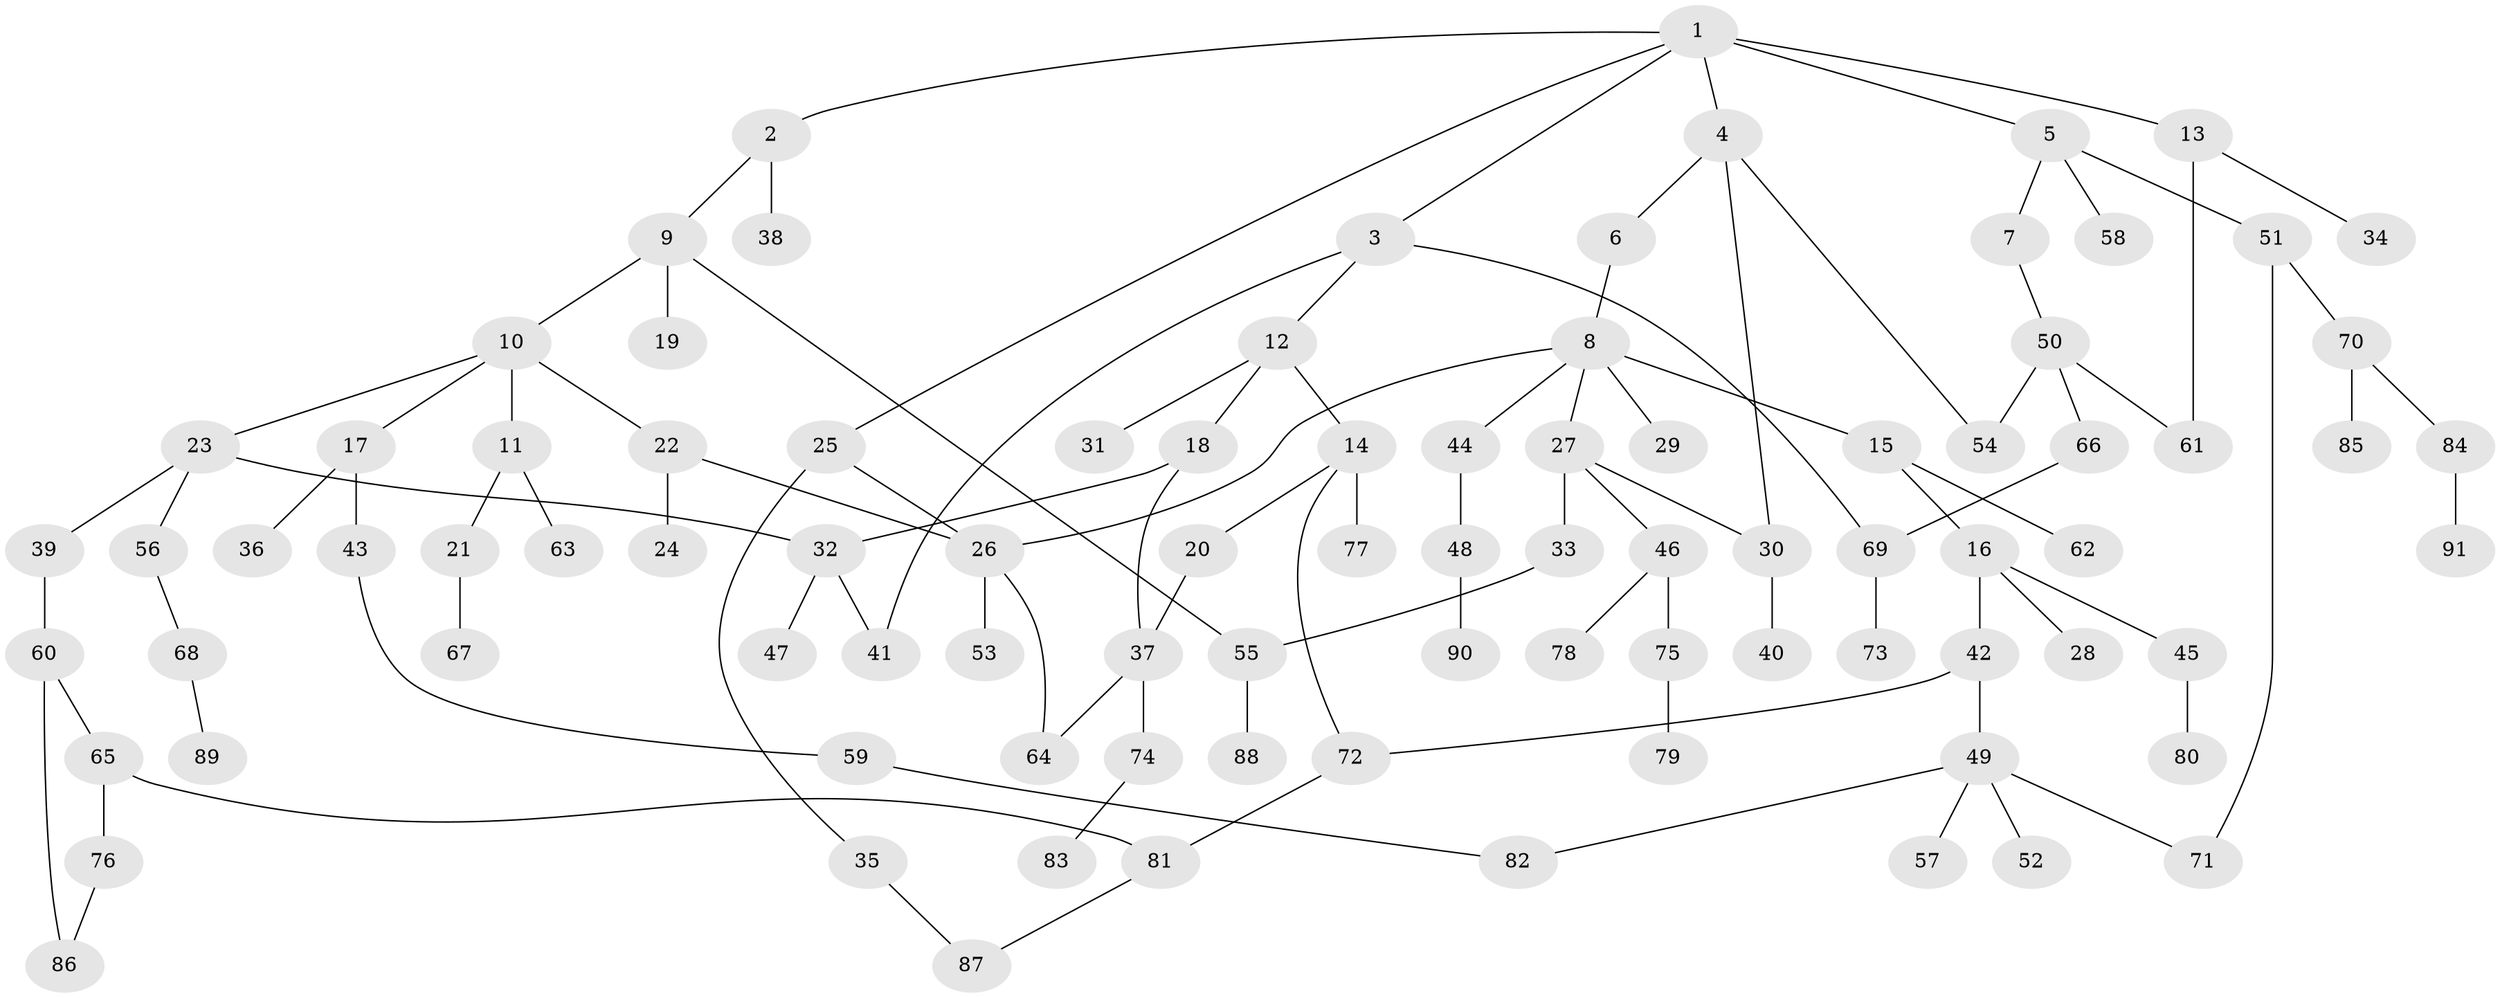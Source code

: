 // Generated by graph-tools (version 1.1) at 2025/49/03/09/25 03:49:25]
// undirected, 91 vertices, 107 edges
graph export_dot {
graph [start="1"]
  node [color=gray90,style=filled];
  1;
  2;
  3;
  4;
  5;
  6;
  7;
  8;
  9;
  10;
  11;
  12;
  13;
  14;
  15;
  16;
  17;
  18;
  19;
  20;
  21;
  22;
  23;
  24;
  25;
  26;
  27;
  28;
  29;
  30;
  31;
  32;
  33;
  34;
  35;
  36;
  37;
  38;
  39;
  40;
  41;
  42;
  43;
  44;
  45;
  46;
  47;
  48;
  49;
  50;
  51;
  52;
  53;
  54;
  55;
  56;
  57;
  58;
  59;
  60;
  61;
  62;
  63;
  64;
  65;
  66;
  67;
  68;
  69;
  70;
  71;
  72;
  73;
  74;
  75;
  76;
  77;
  78;
  79;
  80;
  81;
  82;
  83;
  84;
  85;
  86;
  87;
  88;
  89;
  90;
  91;
  1 -- 2;
  1 -- 3;
  1 -- 4;
  1 -- 5;
  1 -- 13;
  1 -- 25;
  2 -- 9;
  2 -- 38;
  3 -- 12;
  3 -- 69;
  3 -- 41;
  4 -- 6;
  4 -- 54;
  4 -- 30;
  5 -- 7;
  5 -- 51;
  5 -- 58;
  6 -- 8;
  7 -- 50;
  8 -- 15;
  8 -- 26;
  8 -- 27;
  8 -- 29;
  8 -- 44;
  9 -- 10;
  9 -- 19;
  9 -- 55;
  10 -- 11;
  10 -- 17;
  10 -- 22;
  10 -- 23;
  11 -- 21;
  11 -- 63;
  12 -- 14;
  12 -- 18;
  12 -- 31;
  13 -- 34;
  13 -- 61;
  14 -- 20;
  14 -- 77;
  14 -- 72;
  15 -- 16;
  15 -- 62;
  16 -- 28;
  16 -- 42;
  16 -- 45;
  17 -- 36;
  17 -- 43;
  18 -- 32;
  18 -- 37;
  20 -- 37;
  21 -- 67;
  22 -- 24;
  22 -- 26;
  23 -- 32;
  23 -- 39;
  23 -- 56;
  25 -- 35;
  25 -- 26;
  26 -- 53;
  26 -- 64;
  27 -- 30;
  27 -- 33;
  27 -- 46;
  30 -- 40;
  32 -- 41;
  32 -- 47;
  33 -- 55;
  35 -- 87;
  37 -- 64;
  37 -- 74;
  39 -- 60;
  42 -- 49;
  42 -- 72;
  43 -- 59;
  44 -- 48;
  45 -- 80;
  46 -- 75;
  46 -- 78;
  48 -- 90;
  49 -- 52;
  49 -- 57;
  49 -- 71;
  49 -- 82;
  50 -- 66;
  50 -- 61;
  50 -- 54;
  51 -- 70;
  51 -- 71;
  55 -- 88;
  56 -- 68;
  59 -- 82;
  60 -- 65;
  60 -- 86;
  65 -- 76;
  65 -- 81;
  66 -- 69;
  68 -- 89;
  69 -- 73;
  70 -- 84;
  70 -- 85;
  72 -- 81;
  74 -- 83;
  75 -- 79;
  76 -- 86;
  81 -- 87;
  84 -- 91;
}
